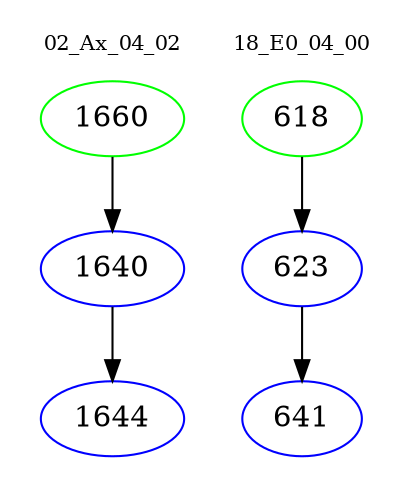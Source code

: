 digraph{
subgraph cluster_0 {
color = white
label = "02_Ax_04_02";
fontsize=10;
T0_1660 [label="1660", color="green"]
T0_1660 -> T0_1640 [color="black"]
T0_1640 [label="1640", color="blue"]
T0_1640 -> T0_1644 [color="black"]
T0_1644 [label="1644", color="blue"]
}
subgraph cluster_1 {
color = white
label = "18_E0_04_00";
fontsize=10;
T1_618 [label="618", color="green"]
T1_618 -> T1_623 [color="black"]
T1_623 [label="623", color="blue"]
T1_623 -> T1_641 [color="black"]
T1_641 [label="641", color="blue"]
}
}
